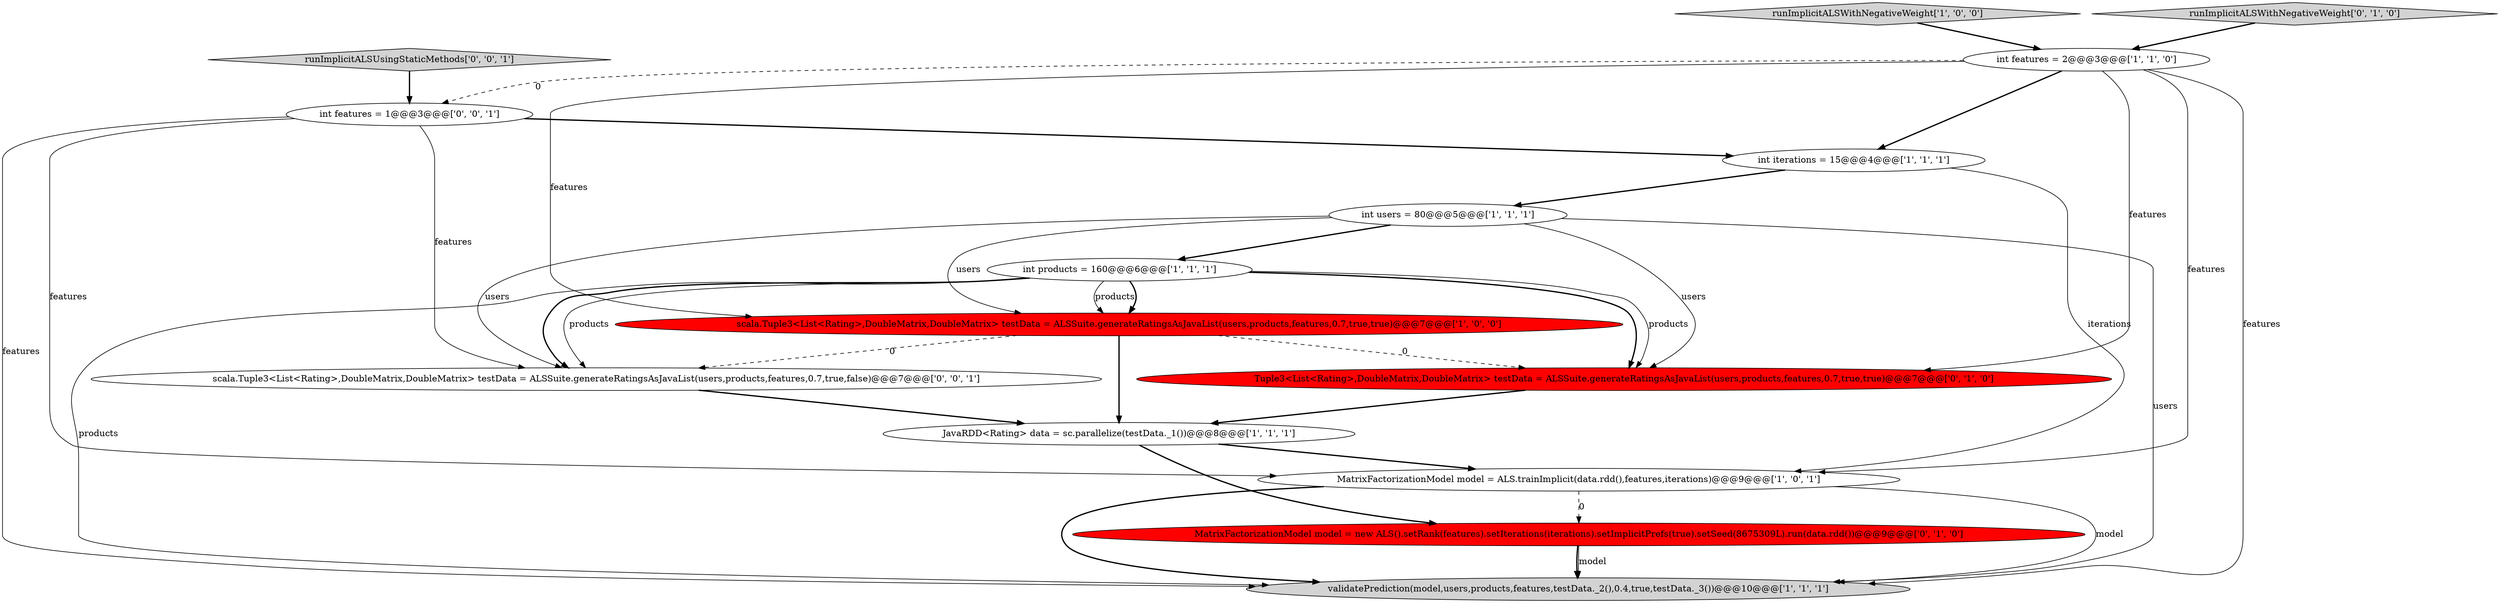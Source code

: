 digraph {
7 [style = filled, label = "int products = 160@@@6@@@['1', '1', '1']", fillcolor = white, shape = ellipse image = "AAA0AAABBB1BBB"];
5 [style = filled, label = "int iterations = 15@@@4@@@['1', '1', '1']", fillcolor = white, shape = ellipse image = "AAA0AAABBB1BBB"];
3 [style = filled, label = "int users = 80@@@5@@@['1', '1', '1']", fillcolor = white, shape = ellipse image = "AAA0AAABBB1BBB"];
10 [style = filled, label = "Tuple3<List<Rating>,DoubleMatrix,DoubleMatrix> testData = ALSSuite.generateRatingsAsJavaList(users,products,features,0.7,true,true)@@@7@@@['0', '1', '0']", fillcolor = red, shape = ellipse image = "AAA1AAABBB2BBB"];
2 [style = filled, label = "MatrixFactorizationModel model = ALS.trainImplicit(data.rdd(),features,iterations)@@@9@@@['1', '0', '1']", fillcolor = white, shape = ellipse image = "AAA0AAABBB1BBB"];
11 [style = filled, label = "MatrixFactorizationModel model = new ALS().setRank(features).setIterations(iterations).setImplicitPrefs(true).setSeed(8675309L).run(data.rdd())@@@9@@@['0', '1', '0']", fillcolor = red, shape = ellipse image = "AAA1AAABBB2BBB"];
4 [style = filled, label = "runImplicitALSWithNegativeWeight['1', '0', '0']", fillcolor = lightgray, shape = diamond image = "AAA0AAABBB1BBB"];
0 [style = filled, label = "validatePrediction(model,users,products,features,testData._2(),0.4,true,testData._3())@@@10@@@['1', '1', '1']", fillcolor = lightgray, shape = ellipse image = "AAA0AAABBB1BBB"];
8 [style = filled, label = "JavaRDD<Rating> data = sc.parallelize(testData._1())@@@8@@@['1', '1', '1']", fillcolor = white, shape = ellipse image = "AAA0AAABBB1BBB"];
13 [style = filled, label = "runImplicitALSUsingStaticMethods['0', '0', '1']", fillcolor = lightgray, shape = diamond image = "AAA0AAABBB3BBB"];
14 [style = filled, label = "scala.Tuple3<List<Rating>,DoubleMatrix,DoubleMatrix> testData = ALSSuite.generateRatingsAsJavaList(users,products,features,0.7,true,false)@@@7@@@['0', '0', '1']", fillcolor = white, shape = ellipse image = "AAA0AAABBB3BBB"];
1 [style = filled, label = "int features = 2@@@3@@@['1', '1', '0']", fillcolor = white, shape = ellipse image = "AAA0AAABBB1BBB"];
6 [style = filled, label = "scala.Tuple3<List<Rating>,DoubleMatrix,DoubleMatrix> testData = ALSSuite.generateRatingsAsJavaList(users,products,features,0.7,true,true)@@@7@@@['1', '0', '0']", fillcolor = red, shape = ellipse image = "AAA1AAABBB1BBB"];
12 [style = filled, label = "int features = 1@@@3@@@['0', '0', '1']", fillcolor = white, shape = ellipse image = "AAA0AAABBB3BBB"];
9 [style = filled, label = "runImplicitALSWithNegativeWeight['0', '1', '0']", fillcolor = lightgray, shape = diamond image = "AAA0AAABBB2BBB"];
1->5 [style = bold, label=""];
5->3 [style = bold, label=""];
5->2 [style = solid, label="iterations"];
3->6 [style = solid, label="users"];
3->10 [style = solid, label="users"];
12->5 [style = bold, label=""];
7->10 [style = bold, label=""];
3->0 [style = solid, label="users"];
12->0 [style = solid, label="features"];
6->14 [style = dashed, label="0"];
2->0 [style = solid, label="model"];
7->6 [style = solid, label="products"];
1->2 [style = solid, label="features"];
1->6 [style = solid, label="features"];
7->10 [style = solid, label="products"];
12->14 [style = solid, label="features"];
7->14 [style = bold, label=""];
6->10 [style = dashed, label="0"];
1->12 [style = dashed, label="0"];
3->14 [style = solid, label="users"];
2->0 [style = bold, label=""];
11->0 [style = bold, label=""];
13->12 [style = bold, label=""];
10->8 [style = bold, label=""];
8->2 [style = bold, label=""];
3->7 [style = bold, label=""];
11->0 [style = solid, label="model"];
1->0 [style = solid, label="features"];
7->14 [style = solid, label="products"];
6->8 [style = bold, label=""];
7->6 [style = bold, label=""];
2->11 [style = dashed, label="0"];
12->2 [style = solid, label="features"];
4->1 [style = bold, label=""];
14->8 [style = bold, label=""];
1->10 [style = solid, label="features"];
9->1 [style = bold, label=""];
8->11 [style = bold, label=""];
7->0 [style = solid, label="products"];
}
